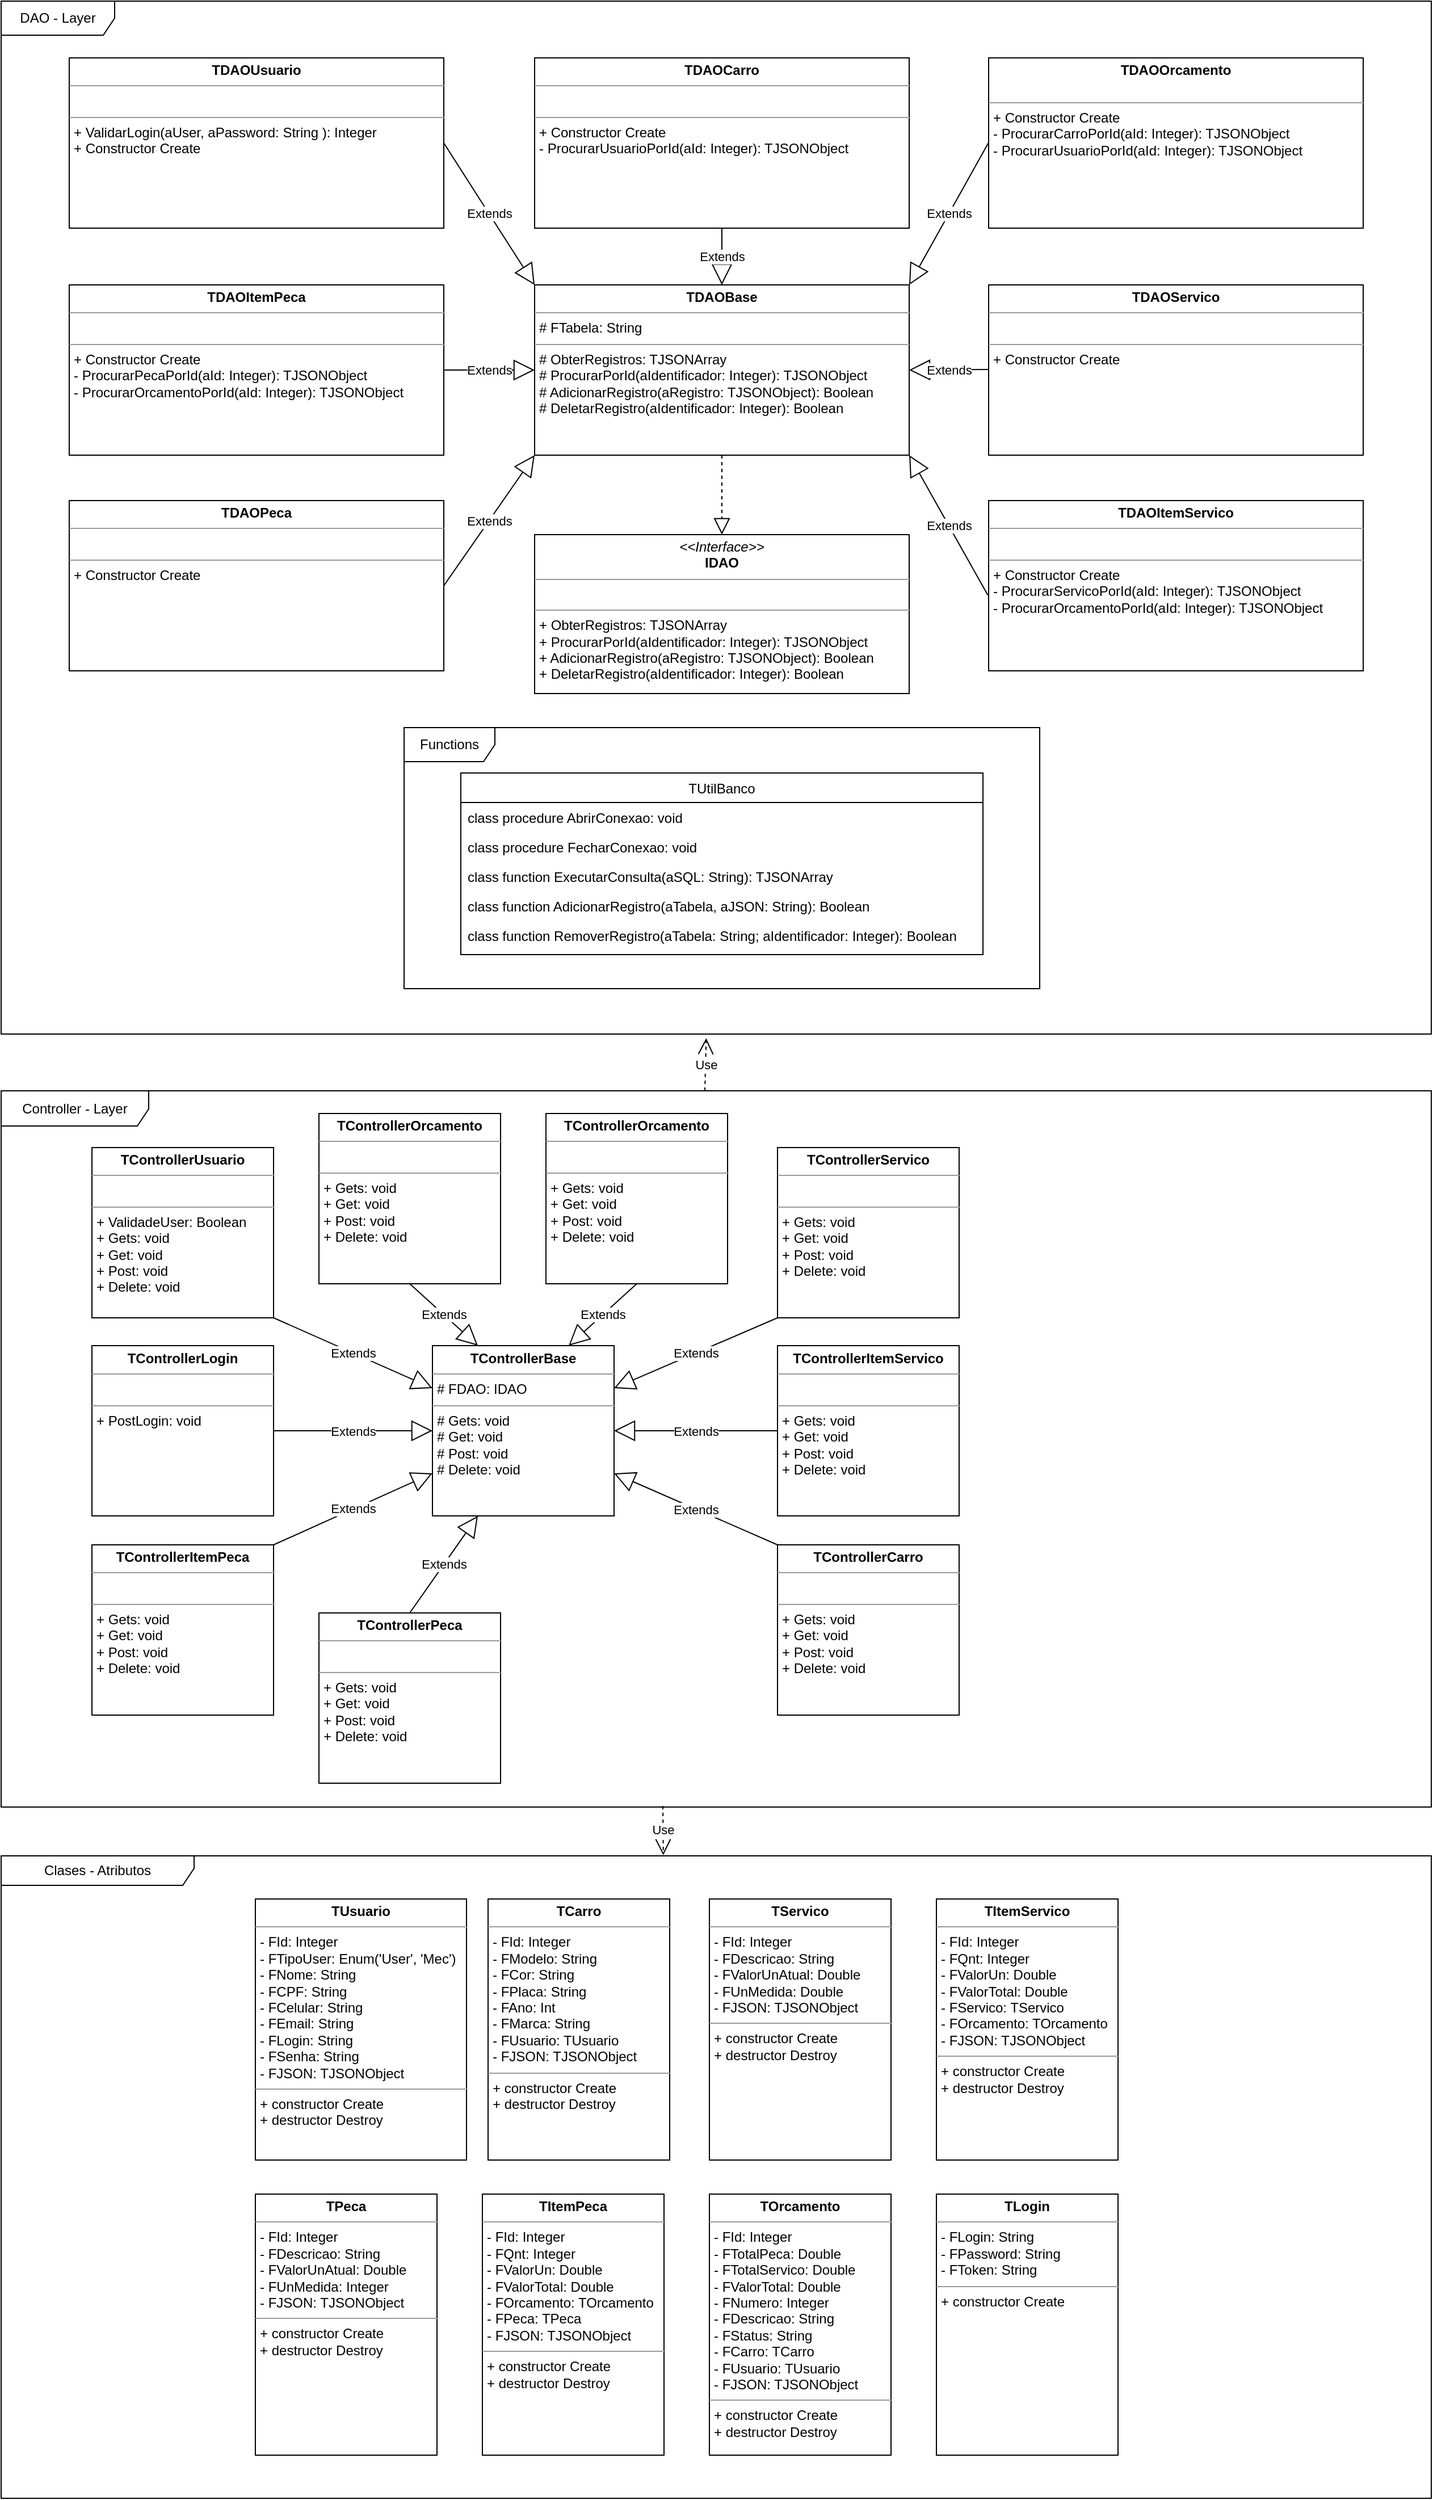 <mxfile version="21.0.2" type="device"><diagram name="Página-1" id="NFNeEsGHt-b9L0Vjn1Av"><mxGraphModel dx="1684" dy="409" grid="1" gridSize="10" guides="1" tooltips="1" connect="1" arrows="1" fold="1" page="1" pageScale="1" pageWidth="827" pageHeight="1169" math="0" shadow="0"><root><mxCell id="0"/><mxCell id="1" parent="0"/><mxCell id="5upnI4f3opndQECTyTIn-3" value="&lt;p style=&quot;margin:0px;margin-top:4px;text-align:center;&quot;&gt;&lt;b&gt;TDAOBase&lt;/b&gt;&lt;/p&gt;&lt;hr size=&quot;1&quot;&gt;&lt;p style=&quot;margin:0px;margin-left:4px;&quot;&gt;# FTabela: String&lt;/p&gt;&lt;hr size=&quot;1&quot;&gt;&lt;p style=&quot;margin:0px;margin-left:4px;&quot;&gt;# ObterRegistros: TJSONArray&lt;/p&gt;&lt;p style=&quot;margin:0px;margin-left:4px;&quot;&gt;# ProcurarPorId(aIdentificador: Integer): TJSONObject&lt;/p&gt;&lt;p style=&quot;margin:0px;margin-left:4px;&quot;&gt;# AdicionarRegistro(aRegistro: TJSONObject): Boolean&lt;/p&gt;&lt;p style=&quot;margin:0px;margin-left:4px;&quot;&gt;# DeletarRegistro(aIdentificador: Integer): Boolean&lt;/p&gt;" style="verticalAlign=top;align=left;overflow=fill;fontSize=12;fontFamily=Helvetica;html=1;" parent="1" vertex="1"><mxGeometry x="280" y="270" width="330" height="150" as="geometry"/></mxCell><mxCell id="5upnI4f3opndQECTyTIn-4" value="&lt;p style=&quot;margin:0px;margin-top:4px;text-align:center;&quot;&gt;&lt;b&gt;TDAOUsuario&lt;/b&gt;&lt;/p&gt;&lt;hr size=&quot;1&quot;&gt;&lt;p style=&quot;margin:0px;margin-left:4px;&quot;&gt;&lt;br&gt;&lt;/p&gt;&lt;hr size=&quot;1&quot;&gt;&lt;p style=&quot;margin:0px;margin-left:4px;&quot;&gt;+ ValidarLogin(aUser, aPassword: String ): Integer&lt;/p&gt;&lt;p style=&quot;margin:0px;margin-left:4px;&quot;&gt;&lt;span style=&quot;background-color: initial;&quot;&gt;+ Constructor Create&lt;br&gt;&lt;/span&gt;&lt;/p&gt;" style="verticalAlign=top;align=left;overflow=fill;fontSize=12;fontFamily=Helvetica;html=1;" parent="1" vertex="1"><mxGeometry x="-130" y="70" width="330" height="150" as="geometry"/></mxCell><mxCell id="5upnI4f3opndQECTyTIn-5" value="&lt;p style=&quot;margin:0px;margin-top:4px;text-align:center;&quot;&gt;&lt;b&gt;TDAOCarro&lt;/b&gt;&lt;/p&gt;&lt;hr size=&quot;1&quot;&gt;&lt;p style=&quot;margin:0px;margin-left:4px;&quot;&gt;&lt;br&gt;&lt;/p&gt;&lt;hr size=&quot;1&quot;&gt;&lt;p style=&quot;margin:0px;margin-left:4px;&quot;&gt;+ Constructor Create&lt;/p&gt;&lt;p style=&quot;margin:0px;margin-left:4px;&quot;&gt;- ProcurarUsuarioPorId(aId: Integer): TJSONObject&lt;/p&gt;&lt;p style=&quot;margin:0px;margin-left:4px;&quot;&gt;&lt;br&gt;&lt;/p&gt;&lt;p style=&quot;margin:0px;margin-left:4px;&quot;&gt;&lt;br&gt;&lt;br&gt;&lt;/p&gt;" style="verticalAlign=top;align=left;overflow=fill;fontSize=12;fontFamily=Helvetica;html=1;" parent="1" vertex="1"><mxGeometry x="280" y="70" width="330" height="150" as="geometry"/></mxCell><mxCell id="5upnI4f3opndQECTyTIn-6" value="&lt;p style=&quot;margin:0px;margin-top:4px;text-align:center;&quot;&gt;&lt;b&gt;TDAOItemPeca&lt;/b&gt;&lt;/p&gt;&lt;hr size=&quot;1&quot;&gt;&lt;p style=&quot;margin:0px;margin-left:4px;&quot;&gt;&lt;br&gt;&lt;/p&gt;&lt;hr size=&quot;1&quot;&gt;&lt;p style=&quot;margin:0px;margin-left:4px;&quot;&gt;+ Constructor Create&lt;/p&gt;&lt;p style=&quot;margin:0px;margin-left:4px;&quot;&gt;&lt;span style=&quot;background-color: initial;&quot;&gt;- ProcurarPecaPorId(aId: Integer): TJSONObject&lt;/span&gt;&lt;/p&gt;&lt;p style=&quot;margin:0px;margin-left:4px;&quot;&gt;- ProcurarOrcamentoPorId(aId: Integer): TJSONObject&lt;/p&gt;&lt;p style=&quot;margin:0px;margin-left:4px;&quot;&gt;&lt;br&gt;&lt;/p&gt;" style="verticalAlign=top;align=left;overflow=fill;fontSize=12;fontFamily=Helvetica;html=1;" parent="1" vertex="1"><mxGeometry x="-130" y="270" width="330" height="150" as="geometry"/></mxCell><mxCell id="5upnI4f3opndQECTyTIn-7" value="&lt;p style=&quot;margin:0px;margin-top:4px;text-align:center;&quot;&gt;&lt;b&gt;TDAOServico&lt;/b&gt;&lt;/p&gt;&lt;hr size=&quot;1&quot;&gt;&lt;p style=&quot;margin:0px;margin-left:4px;&quot;&gt;&lt;br&gt;&lt;/p&gt;&lt;hr size=&quot;1&quot;&gt;&lt;p style=&quot;margin:0px;margin-left:4px;&quot;&gt;+ Constructor Create&lt;/p&gt;" style="verticalAlign=top;align=left;overflow=fill;fontSize=12;fontFamily=Helvetica;html=1;" parent="1" vertex="1"><mxGeometry x="680" y="270" width="330" height="150" as="geometry"/></mxCell><mxCell id="5upnI4f3opndQECTyTIn-8" value="&lt;p style=&quot;margin:0px;margin-top:4px;text-align:center;&quot;&gt;&lt;b&gt;TDAOPeca&lt;/b&gt;&lt;/p&gt;&lt;hr size=&quot;1&quot;&gt;&lt;p style=&quot;margin:0px;margin-left:4px;&quot;&gt;&lt;br&gt;&lt;/p&gt;&lt;hr size=&quot;1&quot;&gt;&lt;p style=&quot;margin:0px;margin-left:4px;&quot;&gt;+ Constructor Create&lt;/p&gt;" style="verticalAlign=top;align=left;overflow=fill;fontSize=12;fontFamily=Helvetica;html=1;" parent="1" vertex="1"><mxGeometry x="-130" y="460" width="330" height="150" as="geometry"/></mxCell><mxCell id="5upnI4f3opndQECTyTIn-9" value="&lt;p style=&quot;margin:0px;margin-top:4px;text-align:center;&quot;&gt;&lt;b&gt;TDAOItemServico&lt;/b&gt;&lt;/p&gt;&lt;hr size=&quot;1&quot;&gt;&lt;p style=&quot;margin:0px;margin-left:4px;&quot;&gt;&lt;br&gt;&lt;/p&gt;&lt;hr size=&quot;1&quot;&gt;&lt;p style=&quot;border-color: var(--border-color); margin: 0px 0px 0px 4px;&quot;&gt;+ Constructor Create&lt;/p&gt;&lt;p style=&quot;border-color: var(--border-color); margin: 0px 0px 0px 4px;&quot;&gt;- ProcurarServicoPorId(aId: Integer): TJSONObject&lt;/p&gt;&lt;p style=&quot;border-color: var(--border-color); margin: 0px 0px 0px 4px;&quot;&gt;- ProcurarOrcamentoPorId(aId: Integer): TJSONObject&lt;br style=&quot;border-color: var(--border-color);&quot;&gt;&lt;br&gt;&lt;/p&gt;" style="verticalAlign=top;align=left;overflow=fill;fontSize=12;fontFamily=Helvetica;html=1;" parent="1" vertex="1"><mxGeometry x="680" y="460" width="330" height="150" as="geometry"/></mxCell><mxCell id="5upnI4f3opndQECTyTIn-10" value="&lt;p style=&quot;margin:0px;margin-top:4px;text-align:center;&quot;&gt;&lt;b&gt;TDAOOrcamento&lt;/b&gt;&lt;/p&gt;&lt;p style=&quot;margin:0px;margin-left:4px;&quot;&gt;&lt;br&gt;&lt;/p&gt;&lt;hr size=&quot;1&quot;&gt;&lt;p style=&quot;border-color: var(--border-color); margin: 0px 0px 0px 4px;&quot;&gt;+ Constructor Create&lt;/p&gt;&lt;p style=&quot;border-color: var(--border-color); margin: 0px 0px 0px 4px;&quot;&gt;- ProcurarCarroPorId(aId: Integer): TJSONObject&lt;/p&gt;&lt;p style=&quot;border-color: var(--border-color); margin: 0px 0px 0px 4px;&quot;&gt;- ProcurarUsuarioPorId(aId: Integer): TJSONObject&lt;br style=&quot;border-color: var(--border-color);&quot;&gt;&lt;br style=&quot;border-color: var(--border-color);&quot;&gt;&lt;br&gt;&lt;/p&gt;" style="verticalAlign=top;align=left;overflow=fill;fontSize=12;fontFamily=Helvetica;html=1;" parent="1" vertex="1"><mxGeometry x="680" y="70" width="330" height="150" as="geometry"/></mxCell><mxCell id="5upnI4f3opndQECTyTIn-14" value="Extends" style="endArrow=block;endSize=16;endFill=0;html=1;rounded=0;entryX=0;entryY=0.5;entryDx=0;entryDy=0;" parent="1" source="5upnI4f3opndQECTyTIn-6" target="5upnI4f3opndQECTyTIn-3" edge="1"><mxGeometry width="160" relative="1" as="geometry"><mxPoint x="170" y="345" as="sourcePoint"/><mxPoint x="330" y="345" as="targetPoint"/></mxGeometry></mxCell><mxCell id="5upnI4f3opndQECTyTIn-15" value="Extends" style="endArrow=block;endSize=16;endFill=0;html=1;rounded=0;entryX=0;entryY=1;entryDx=0;entryDy=0;exitX=1;exitY=0.5;exitDx=0;exitDy=0;" parent="1" source="5upnI4f3opndQECTyTIn-8" target="5upnI4f3opndQECTyTIn-3" edge="1"><mxGeometry width="160" relative="1" as="geometry"><mxPoint x="170" y="534.5" as="sourcePoint"/><mxPoint x="280" y="534.5" as="targetPoint"/></mxGeometry></mxCell><mxCell id="5upnI4f3opndQECTyTIn-16" value="Extends" style="endArrow=block;endSize=16;endFill=0;html=1;rounded=0;entryX=0;entryY=1;entryDx=0;entryDy=0;exitX=-0.002;exitY=0.556;exitDx=0;exitDy=0;exitPerimeter=0;" parent="1" source="5upnI4f3opndQECTyTIn-9" edge="1"><mxGeometry width="160" relative="1" as="geometry"><mxPoint x="500" y="534.5" as="sourcePoint"/><mxPoint x="610" y="420" as="targetPoint"/></mxGeometry></mxCell><mxCell id="5upnI4f3opndQECTyTIn-17" value="Extends" style="endArrow=block;endSize=16;endFill=0;html=1;rounded=0;entryX=1;entryY=0.5;entryDx=0;entryDy=0;" parent="1" target="5upnI4f3opndQECTyTIn-3" edge="1"><mxGeometry width="160" relative="1" as="geometry"><mxPoint x="680" y="344.5" as="sourcePoint"/><mxPoint x="790" y="344.5" as="targetPoint"/></mxGeometry></mxCell><mxCell id="5upnI4f3opndQECTyTIn-18" value="Extends" style="endArrow=block;endSize=16;endFill=0;html=1;rounded=0;entryX=0;entryY=0;entryDx=0;entryDy=0;exitX=1;exitY=0.5;exitDx=0;exitDy=0;" parent="1" source="5upnI4f3opndQECTyTIn-4" target="5upnI4f3opndQECTyTIn-3" edge="1"><mxGeometry width="160" relative="1" as="geometry"><mxPoint x="200" y="145" as="sourcePoint"/><mxPoint x="280" y="30" as="targetPoint"/></mxGeometry></mxCell><mxCell id="5upnI4f3opndQECTyTIn-19" value="Extends" style="endArrow=block;endSize=16;endFill=0;html=1;rounded=0;entryX=1;entryY=0;entryDx=0;entryDy=0;exitX=1;exitY=0.5;exitDx=0;exitDy=0;" parent="1" target="5upnI4f3opndQECTyTIn-3" edge="1"><mxGeometry width="160" relative="1" as="geometry"><mxPoint x="680" y="144.5" as="sourcePoint"/><mxPoint x="760" y="144.5" as="targetPoint"/></mxGeometry></mxCell><mxCell id="5upnI4f3opndQECTyTIn-22" value="Extends" style="endArrow=block;endSize=16;endFill=0;html=1;rounded=0;exitX=0.5;exitY=1;exitDx=0;exitDy=0;" parent="1" source="5upnI4f3opndQECTyTIn-5" target="5upnI4f3opndQECTyTIn-3" edge="1"><mxGeometry width="160" relative="1" as="geometry"><mxPoint x="690" y="354.5" as="sourcePoint"/><mxPoint x="620" y="355" as="targetPoint"/></mxGeometry></mxCell><mxCell id="5upnI4f3opndQECTyTIn-23" value="&lt;p style=&quot;margin:0px;margin-top:4px;text-align:center;&quot;&gt;&lt;i&gt;&amp;lt;&amp;lt;Interface&amp;gt;&amp;gt;&lt;/i&gt;&lt;br&gt;&lt;b&gt;IDAO&lt;/b&gt;&lt;/p&gt;&lt;hr size=&quot;1&quot;&gt;&lt;p style=&quot;margin:0px;margin-left:4px;&quot;&gt;&lt;br&gt;&lt;/p&gt;&lt;hr size=&quot;1&quot;&gt;&lt;p style=&quot;margin:0px;margin-left:4px;&quot;&gt;+ ObterRegistros: TJSONArray&lt;br style=&quot;border-color: var(--border-color);&quot;&gt;+ ProcurarPorId(aIdentificador: Integer): TJSONObject&lt;br&gt;&lt;/p&gt;&lt;p style=&quot;margin:0px;margin-left:4px;&quot;&gt;+ AdicionarRegistro(aRegistro: TJSONObject): Boolean&lt;/p&gt;&lt;p style=&quot;margin:0px;margin-left:4px;&quot;&gt;+ DeletarRegistro(aIdentificador: Integer): Boolean&lt;/p&gt;" style="verticalAlign=top;align=left;overflow=fill;fontSize=12;fontFamily=Helvetica;html=1;" parent="1" vertex="1"><mxGeometry x="280" y="490" width="330" height="140" as="geometry"/></mxCell><mxCell id="5upnI4f3opndQECTyTIn-25" value="" style="endArrow=block;dashed=1;endFill=0;endSize=12;html=1;rounded=0;exitX=0.5;exitY=1;exitDx=0;exitDy=0;" parent="1" source="5upnI4f3opndQECTyTIn-3" target="5upnI4f3opndQECTyTIn-23" edge="1"><mxGeometry width="160" relative="1" as="geometry"><mxPoint x="440" y="420" as="sourcePoint"/><mxPoint x="600" y="420" as="targetPoint"/></mxGeometry></mxCell><mxCell id="5upnI4f3opndQECTyTIn-26" value="DAO - Layer" style="shape=umlFrame;whiteSpace=wrap;html=1;pointerEvents=0;width=100;height=30;" parent="1" vertex="1"><mxGeometry x="-190" y="20" width="1260" height="910" as="geometry"/></mxCell><mxCell id="5upnI4f3opndQECTyTIn-27" value="Functions" style="shape=umlFrame;whiteSpace=wrap;html=1;pointerEvents=0;width=80;height=30;" parent="1" vertex="1"><mxGeometry x="165" y="660" width="560" height="230" as="geometry"/></mxCell><mxCell id="5upnI4f3opndQECTyTIn-28" value="TUtilBanco" style="swimlane;fontStyle=0;childLayout=stackLayout;horizontal=1;startSize=26;fillColor=none;horizontalStack=0;resizeParent=1;resizeParentMax=0;resizeLast=0;collapsible=1;marginBottom=0;" parent="1" vertex="1"><mxGeometry x="215" y="700" width="460" height="160" as="geometry"/></mxCell><mxCell id="5upnI4f3opndQECTyTIn-29" value="class procedure AbrirConexao: void" style="text;strokeColor=none;fillColor=none;align=left;verticalAlign=top;spacingLeft=4;spacingRight=4;overflow=hidden;rotatable=0;points=[[0,0.5],[1,0.5]];portConstraint=eastwest;" parent="5upnI4f3opndQECTyTIn-28" vertex="1"><mxGeometry y="26" width="460" height="26" as="geometry"/></mxCell><mxCell id="5upnI4f3opndQECTyTIn-30" value="class procedure FecharConexao: void" style="text;strokeColor=none;fillColor=none;align=left;verticalAlign=top;spacingLeft=4;spacingRight=4;overflow=hidden;rotatable=0;points=[[0,0.5],[1,0.5]];portConstraint=eastwest;" parent="5upnI4f3opndQECTyTIn-28" vertex="1"><mxGeometry y="52" width="460" height="26" as="geometry"/></mxCell><mxCell id="5upnI4f3opndQECTyTIn-32" value="class function ExecutarConsulta(aSQL: String): TJSONArray" style="text;strokeColor=none;fillColor=none;align=left;verticalAlign=top;spacingLeft=4;spacingRight=4;overflow=hidden;rotatable=0;points=[[0,0.5],[1,0.5]];portConstraint=eastwest;" parent="5upnI4f3opndQECTyTIn-28" vertex="1"><mxGeometry y="78" width="460" height="26" as="geometry"/></mxCell><mxCell id="5upnI4f3opndQECTyTIn-31" value="class function AdicionarRegistro(aTabela, aJSON: String): Boolean" style="text;strokeColor=none;fillColor=none;align=left;verticalAlign=top;spacingLeft=4;spacingRight=4;overflow=hidden;rotatable=0;points=[[0,0.5],[1,0.5]];portConstraint=eastwest;" parent="5upnI4f3opndQECTyTIn-28" vertex="1"><mxGeometry y="104" width="460" height="26" as="geometry"/></mxCell><mxCell id="5upnI4f3opndQECTyTIn-33" value="class function RemoverRegistro(aTabela: String; aIdentificador: Integer): Boolean" style="text;strokeColor=none;fillColor=none;align=left;verticalAlign=top;spacingLeft=4;spacingRight=4;overflow=hidden;rotatable=0;points=[[0,0.5],[1,0.5]];portConstraint=eastwest;" parent="5upnI4f3opndQECTyTIn-28" vertex="1"><mxGeometry y="130" width="460" height="30" as="geometry"/></mxCell><mxCell id="5upnI4f3opndQECTyTIn-34" value="Controller - Layer" style="shape=umlFrame;whiteSpace=wrap;html=1;pointerEvents=0;width=130;height=31;" parent="1" vertex="1"><mxGeometry x="-190" y="980" width="1260" height="631" as="geometry"/></mxCell><mxCell id="5upnI4f3opndQECTyTIn-35" value="&lt;p style=&quot;margin:0px;margin-top:4px;text-align:center;&quot;&gt;&lt;b&gt;TControllerLogin&lt;/b&gt;&lt;/p&gt;&lt;hr size=&quot;1&quot;&gt;&lt;p style=&quot;margin:0px;margin-left:4px;&quot;&gt;&lt;br&gt;&lt;/p&gt;&lt;hr size=&quot;1&quot;&gt;&lt;p style=&quot;margin:0px;margin-left:4px;&quot;&gt;+ PostLogin: void&lt;/p&gt;" style="verticalAlign=top;align=left;overflow=fill;fontSize=12;fontFamily=Helvetica;html=1;" parent="1" vertex="1"><mxGeometry x="-110" y="1204.5" width="160" height="150" as="geometry"/></mxCell><mxCell id="5upnI4f3opndQECTyTIn-36" value="&lt;p style=&quot;margin:0px;margin-top:4px;text-align:center;&quot;&gt;&lt;b&gt;TControllerBase&lt;/b&gt;&lt;/p&gt;&lt;hr size=&quot;1&quot;&gt;&lt;p style=&quot;margin:0px;margin-left:4px;&quot;&gt;# FDAO: IDAO&lt;/p&gt;&lt;hr size=&quot;1&quot;&gt;&lt;p style=&quot;margin:0px;margin-left:4px;&quot;&gt;# Gets: void&lt;/p&gt;&lt;p style=&quot;margin:0px;margin-left:4px;&quot;&gt;# Get: void&lt;/p&gt;&lt;p style=&quot;margin:0px;margin-left:4px;&quot;&gt;# Post: void&lt;/p&gt;&lt;p style=&quot;margin:0px;margin-left:4px;&quot;&gt;# Delete: void&lt;/p&gt;" style="verticalAlign=top;align=left;overflow=fill;fontSize=12;fontFamily=Helvetica;html=1;" parent="1" vertex="1"><mxGeometry x="190" y="1204.5" width="160" height="150" as="geometry"/></mxCell><mxCell id="5upnI4f3opndQECTyTIn-37" value="&lt;p style=&quot;margin:0px;margin-top:4px;text-align:center;&quot;&gt;&lt;b&gt;TControllerUsuario&lt;/b&gt;&lt;/p&gt;&lt;hr size=&quot;1&quot;&gt;&lt;p style=&quot;margin:0px;margin-left:4px;&quot;&gt;&lt;br&gt;&lt;/p&gt;&lt;hr size=&quot;1&quot;&gt;&lt;p style=&quot;margin:0px;margin-left:4px;&quot;&gt;+ ValidadeUser: Boolean&lt;/p&gt;&lt;p style=&quot;margin:0px;margin-left:4px;&quot;&gt;+ Gets: void&lt;/p&gt;&lt;p style=&quot;margin:0px;margin-left:4px;&quot;&gt;+ Get: void&lt;/p&gt;&lt;p style=&quot;margin:0px;margin-left:4px;&quot;&gt;+ Post: void&lt;/p&gt;&lt;p style=&quot;margin:0px;margin-left:4px;&quot;&gt;+ Delete: void&lt;/p&gt;" style="verticalAlign=top;align=left;overflow=fill;fontSize=12;fontFamily=Helvetica;html=1;" parent="1" vertex="1"><mxGeometry x="-110" y="1030" width="160" height="150" as="geometry"/></mxCell><mxCell id="5upnI4f3opndQECTyTIn-38" value="&lt;p style=&quot;margin:0px;margin-top:4px;text-align:center;&quot;&gt;&lt;b&gt;TControllerOrcamento&lt;/b&gt;&lt;/p&gt;&lt;hr size=&quot;1&quot;&gt;&lt;p style=&quot;margin:0px;margin-left:4px;&quot;&gt;&lt;br&gt;&lt;/p&gt;&lt;hr size=&quot;1&quot;&gt;&lt;p style=&quot;margin:0px;margin-left:4px;&quot;&gt;+ Gets: void&lt;/p&gt;&lt;p style=&quot;margin:0px;margin-left:4px;&quot;&gt;+ Get: void&lt;/p&gt;&lt;p style=&quot;margin:0px;margin-left:4px;&quot;&gt;+ Post: void&lt;/p&gt;&lt;p style=&quot;margin:0px;margin-left:4px;&quot;&gt;+ Delete: void&lt;/p&gt;" style="verticalAlign=top;align=left;overflow=fill;fontSize=12;fontFamily=Helvetica;html=1;" parent="1" vertex="1"><mxGeometry x="290" y="1000" width="160" height="150" as="geometry"/></mxCell><mxCell id="5upnI4f3opndQECTyTIn-39" value="&lt;p style=&quot;margin:0px;margin-top:4px;text-align:center;&quot;&gt;&lt;b&gt;TControllerServico&lt;/b&gt;&lt;/p&gt;&lt;hr size=&quot;1&quot;&gt;&lt;p style=&quot;margin:0px;margin-left:4px;&quot;&gt;&lt;br&gt;&lt;/p&gt;&lt;hr size=&quot;1&quot;&gt;&lt;p style=&quot;margin:0px;margin-left:4px;&quot;&gt;+ Gets: void&lt;/p&gt;&lt;p style=&quot;margin:0px;margin-left:4px;&quot;&gt;+ Get: void&lt;/p&gt;&lt;p style=&quot;margin:0px;margin-left:4px;&quot;&gt;+ Post: void&lt;/p&gt;&lt;p style=&quot;margin:0px;margin-left:4px;&quot;&gt;+ Delete: void&lt;/p&gt;" style="verticalAlign=top;align=left;overflow=fill;fontSize=12;fontFamily=Helvetica;html=1;" parent="1" vertex="1"><mxGeometry x="494" y="1030" width="160" height="150" as="geometry"/></mxCell><mxCell id="5upnI4f3opndQECTyTIn-40" value="&lt;p style=&quot;margin:0px;margin-top:4px;text-align:center;&quot;&gt;&lt;b&gt;TControllerItemPeca&lt;/b&gt;&lt;/p&gt;&lt;hr size=&quot;1&quot;&gt;&lt;p style=&quot;margin:0px;margin-left:4px;&quot;&gt;&lt;br&gt;&lt;/p&gt;&lt;hr size=&quot;1&quot;&gt;&lt;p style=&quot;margin:0px;margin-left:4px;&quot;&gt;+ Gets: void&lt;/p&gt;&lt;p style=&quot;margin:0px;margin-left:4px;&quot;&gt;+ Get: void&lt;/p&gt;&lt;p style=&quot;margin:0px;margin-left:4px;&quot;&gt;+ Post: void&lt;/p&gt;&lt;p style=&quot;margin:0px;margin-left:4px;&quot;&gt;+ Delete: void&lt;/p&gt;" style="verticalAlign=top;align=left;overflow=fill;fontSize=12;fontFamily=Helvetica;html=1;" parent="1" vertex="1"><mxGeometry x="-110" y="1380" width="160" height="150" as="geometry"/></mxCell><mxCell id="5upnI4f3opndQECTyTIn-41" value="&lt;p style=&quot;margin:0px;margin-top:4px;text-align:center;&quot;&gt;&lt;b&gt;TControllerPeca&lt;/b&gt;&lt;/p&gt;&lt;hr size=&quot;1&quot;&gt;&lt;p style=&quot;margin:0px;margin-left:4px;&quot;&gt;&lt;br&gt;&lt;/p&gt;&lt;hr size=&quot;1&quot;&gt;&lt;p style=&quot;margin:0px;margin-left:4px;&quot;&gt;+ Gets: void&lt;/p&gt;&lt;p style=&quot;margin:0px;margin-left:4px;&quot;&gt;+ Get: void&lt;/p&gt;&lt;p style=&quot;margin:0px;margin-left:4px;&quot;&gt;+ Post: void&lt;/p&gt;&lt;p style=&quot;margin:0px;margin-left:4px;&quot;&gt;+ Delete: void&lt;/p&gt;" style="verticalAlign=top;align=left;overflow=fill;fontSize=12;fontFamily=Helvetica;html=1;" parent="1" vertex="1"><mxGeometry x="90" y="1440" width="160" height="150" as="geometry"/></mxCell><mxCell id="5upnI4f3opndQECTyTIn-42" value="&lt;p style=&quot;margin:0px;margin-top:4px;text-align:center;&quot;&gt;&lt;b&gt;TControllerItemServico&lt;/b&gt;&lt;/p&gt;&lt;hr size=&quot;1&quot;&gt;&lt;p style=&quot;margin:0px;margin-left:4px;&quot;&gt;&lt;br&gt;&lt;/p&gt;&lt;hr size=&quot;1&quot;&gt;&lt;p style=&quot;margin:0px;margin-left:4px;&quot;&gt;+ Gets: void&lt;/p&gt;&lt;p style=&quot;margin:0px;margin-left:4px;&quot;&gt;+ Get: void&lt;/p&gt;&lt;p style=&quot;margin:0px;margin-left:4px;&quot;&gt;+ Post: void&lt;/p&gt;&lt;p style=&quot;margin:0px;margin-left:4px;&quot;&gt;+ Delete: void&lt;/p&gt;" style="verticalAlign=top;align=left;overflow=fill;fontSize=12;fontFamily=Helvetica;html=1;" parent="1" vertex="1"><mxGeometry x="494" y="1204.5" width="160" height="150" as="geometry"/></mxCell><mxCell id="5upnI4f3opndQECTyTIn-43" value="&lt;p style=&quot;margin:0px;margin-top:4px;text-align:center;&quot;&gt;&lt;b&gt;TControllerOrcamento&lt;/b&gt;&lt;/p&gt;&lt;hr size=&quot;1&quot;&gt;&lt;p style=&quot;margin:0px;margin-left:4px;&quot;&gt;&lt;br&gt;&lt;/p&gt;&lt;hr size=&quot;1&quot;&gt;&lt;p style=&quot;margin:0px;margin-left:4px;&quot;&gt;+ Gets: void&lt;/p&gt;&lt;p style=&quot;margin:0px;margin-left:4px;&quot;&gt;+ Get: void&lt;/p&gt;&lt;p style=&quot;margin:0px;margin-left:4px;&quot;&gt;+ Post: void&lt;/p&gt;&lt;p style=&quot;margin:0px;margin-left:4px;&quot;&gt;+ Delete: void&lt;/p&gt;" style="verticalAlign=top;align=left;overflow=fill;fontSize=12;fontFamily=Helvetica;html=1;" parent="1" vertex="1"><mxGeometry x="90" y="1000" width="160" height="150" as="geometry"/></mxCell><mxCell id="5upnI4f3opndQECTyTIn-44" value="&lt;p style=&quot;margin:0px;margin-top:4px;text-align:center;&quot;&gt;&lt;b&gt;TControllerCarro&lt;/b&gt;&lt;/p&gt;&lt;hr size=&quot;1&quot;&gt;&lt;p style=&quot;margin:0px;margin-left:4px;&quot;&gt;&lt;br&gt;&lt;/p&gt;&lt;hr size=&quot;1&quot;&gt;&lt;p style=&quot;margin:0px;margin-left:4px;&quot;&gt;+ Gets: void&lt;/p&gt;&lt;p style=&quot;margin:0px;margin-left:4px;&quot;&gt;+ Get: void&lt;/p&gt;&lt;p style=&quot;margin:0px;margin-left:4px;&quot;&gt;+ Post: void&lt;/p&gt;&lt;p style=&quot;margin:0px;margin-left:4px;&quot;&gt;+ Delete: void&lt;/p&gt;" style="verticalAlign=top;align=left;overflow=fill;fontSize=12;fontFamily=Helvetica;html=1;" parent="1" vertex="1"><mxGeometry x="494" y="1380" width="160" height="150" as="geometry"/></mxCell><mxCell id="5upnI4f3opndQECTyTIn-45" value="Extends" style="endArrow=block;endSize=16;endFill=0;html=1;rounded=0;entryX=0;entryY=0.75;entryDx=0;entryDy=0;exitX=1;exitY=0;exitDx=0;exitDy=0;" parent="1" source="5upnI4f3opndQECTyTIn-40" target="5upnI4f3opndQECTyTIn-36" edge="1"><mxGeometry width="160" relative="1" as="geometry"><mxPoint x="50" y="1455" as="sourcePoint"/><mxPoint x="210" y="1455" as="targetPoint"/></mxGeometry></mxCell><mxCell id="5upnI4f3opndQECTyTIn-46" value="Extends" style="endArrow=block;endSize=16;endFill=0;html=1;rounded=0;entryX=0;entryY=0.25;entryDx=0;entryDy=0;" parent="1" target="5upnI4f3opndQECTyTIn-36" edge="1"><mxGeometry width="160" relative="1" as="geometry"><mxPoint x="50" y="1180" as="sourcePoint"/><mxPoint x="190" y="1092" as="targetPoint"/></mxGeometry></mxCell><mxCell id="5upnI4f3opndQECTyTIn-47" value="Extends" style="endArrow=block;endSize=16;endFill=0;html=1;rounded=0;entryX=0;entryY=0.5;entryDx=0;entryDy=0;exitX=1;exitY=0.5;exitDx=0;exitDy=0;" parent="1" source="5upnI4f3opndQECTyTIn-35" target="5upnI4f3opndQECTyTIn-36" edge="1"><mxGeometry width="160" relative="1" as="geometry"><mxPoint x="50" y="1278" as="sourcePoint"/><mxPoint x="190" y="1190" as="targetPoint"/></mxGeometry></mxCell><mxCell id="5upnI4f3opndQECTyTIn-49" value="Extends" style="endArrow=block;endSize=16;endFill=0;html=1;rounded=0;entryX=0.25;entryY=0;entryDx=0;entryDy=0;exitX=0.5;exitY=1;exitDx=0;exitDy=0;" parent="1" source="5upnI4f3opndQECTyTIn-43" target="5upnI4f3opndQECTyTIn-36" edge="1"><mxGeometry width="160" relative="1" as="geometry"><mxPoint x="190" y="1180" as="sourcePoint"/><mxPoint x="330" y="1092" as="targetPoint"/></mxGeometry></mxCell><mxCell id="5upnI4f3opndQECTyTIn-50" value="Extends" style="endArrow=block;endSize=16;endFill=0;html=1;rounded=0;entryX=0.75;entryY=0;entryDx=0;entryDy=0;exitX=0.5;exitY=1;exitDx=0;exitDy=0;" parent="1" source="5upnI4f3opndQECTyTIn-38" target="5upnI4f3opndQECTyTIn-36" edge="1"><mxGeometry width="160" relative="1" as="geometry"><mxPoint x="90" y="1445" as="sourcePoint"/><mxPoint x="230" y="1357" as="targetPoint"/></mxGeometry></mxCell><mxCell id="5upnI4f3opndQECTyTIn-51" value="Extends" style="endArrow=block;endSize=16;endFill=0;html=1;rounded=0;entryX=0.25;entryY=1;entryDx=0;entryDy=0;exitX=0.5;exitY=0;exitDx=0;exitDy=0;" parent="1" source="5upnI4f3opndQECTyTIn-41" target="5upnI4f3opndQECTyTIn-36" edge="1"><mxGeometry width="160" relative="1" as="geometry"><mxPoint x="100" y="1455" as="sourcePoint"/><mxPoint x="240" y="1367" as="targetPoint"/></mxGeometry></mxCell><mxCell id="5upnI4f3opndQECTyTIn-52" value="Extends" style="endArrow=block;endSize=16;endFill=0;html=1;rounded=0;entryX=1;entryY=0.75;entryDx=0;entryDy=0;exitX=0;exitY=0;exitDx=0;exitDy=0;" parent="1" source="5upnI4f3opndQECTyTIn-44" target="5upnI4f3opndQECTyTIn-36" edge="1"><mxGeometry width="160" relative="1" as="geometry"><mxPoint x="350" y="1378" as="sourcePoint"/><mxPoint x="490" y="1290" as="targetPoint"/></mxGeometry></mxCell><mxCell id="5upnI4f3opndQECTyTIn-53" value="Extends" style="endArrow=block;endSize=16;endFill=0;html=1;rounded=0;entryX=1;entryY=0.25;entryDx=0;entryDy=0;exitX=0;exitY=1;exitDx=0;exitDy=0;" parent="1" source="5upnI4f3opndQECTyTIn-39" target="5upnI4f3opndQECTyTIn-36" edge="1"><mxGeometry width="160" relative="1" as="geometry"><mxPoint x="375" y="1278" as="sourcePoint"/><mxPoint x="515" y="1190" as="targetPoint"/></mxGeometry></mxCell><mxCell id="5upnI4f3opndQECTyTIn-54" value="Extends" style="endArrow=block;endSize=16;endFill=0;html=1;rounded=0;entryX=1;entryY=0.5;entryDx=0;entryDy=0;exitX=0;exitY=0.5;exitDx=0;exitDy=0;" parent="1" source="5upnI4f3opndQECTyTIn-42" target="5upnI4f3opndQECTyTIn-36" edge="1"><mxGeometry width="160" relative="1" as="geometry"><mxPoint x="130" y="1485" as="sourcePoint"/><mxPoint x="270" y="1397" as="targetPoint"/></mxGeometry></mxCell><mxCell id="5upnI4f3opndQECTyTIn-55" value="Use" style="endArrow=open;endSize=12;dashed=1;html=1;rounded=0;entryX=0.493;entryY=1.004;entryDx=0;entryDy=0;entryPerimeter=0;" parent="1" target="5upnI4f3opndQECTyTIn-26" edge="1"><mxGeometry width="160" relative="1" as="geometry"><mxPoint x="430" y="980" as="sourcePoint"/><mxPoint x="590" y="980" as="targetPoint"/></mxGeometry></mxCell><mxCell id="5upnI4f3opndQECTyTIn-56" value="Clases - Atributos" style="shape=umlFrame;whiteSpace=wrap;html=1;pointerEvents=0;width=170;height=26;" parent="1" vertex="1"><mxGeometry x="-190" y="1654" width="1260" height="566" as="geometry"/></mxCell><mxCell id="5upnI4f3opndQECTyTIn-58" value="&lt;p style=&quot;margin:0px;margin-top:4px;text-align:center;&quot;&gt;&lt;b&gt;TCarro&lt;/b&gt;&lt;/p&gt;&lt;hr size=&quot;1&quot;&gt;&lt;p style=&quot;border-color: var(--border-color); margin: 0px 0px 0px 4px;&quot;&gt;- FId: Integer&lt;/p&gt;&lt;p style=&quot;border-color: var(--border-color); margin: 0px 0px 0px 4px;&quot;&gt;- FModelo: String&lt;/p&gt;&lt;p style=&quot;border-color: var(--border-color); margin: 0px 0px 0px 4px;&quot;&gt;- FCor: String&lt;/p&gt;&lt;p style=&quot;border-color: var(--border-color); margin: 0px 0px 0px 4px;&quot;&gt;- FPlaca: String&lt;/p&gt;&lt;p style=&quot;border-color: var(--border-color); margin: 0px 0px 0px 4px;&quot;&gt;- FAno: Int&lt;/p&gt;&lt;p style=&quot;border-color: var(--border-color); margin: 0px 0px 0px 4px;&quot;&gt;- FMarca: String&lt;/p&gt;&lt;p style=&quot;border-color: var(--border-color); margin: 0px 0px 0px 4px;&quot;&gt;- FUsuario: TUsuario&lt;/p&gt;&lt;p style=&quot;border-color: var(--border-color); margin: 0px 0px 0px 4px;&quot;&gt;- FJSON: TJSONObject&lt;br&gt;&lt;/p&gt;&lt;hr size=&quot;1&quot;&gt;&lt;p style=&quot;margin:0px;margin-left:4px;&quot;&gt;+ constructor Create&lt;/p&gt;&lt;p style=&quot;margin:0px;margin-left:4px;&quot;&gt;+ destructor Destroy&lt;/p&gt;" style="verticalAlign=top;align=left;overflow=fill;fontSize=12;fontFamily=Helvetica;html=1;" parent="1" vertex="1"><mxGeometry x="239" y="1692" width="160" height="230" as="geometry"/></mxCell><mxCell id="5upnI4f3opndQECTyTIn-59" value="&lt;p style=&quot;margin:0px;margin-top:4px;text-align:center;&quot;&gt;&lt;b&gt;TServico&lt;/b&gt;&lt;/p&gt;&lt;hr size=&quot;1&quot;&gt;&lt;p style=&quot;border-color: var(--border-color); margin: 0px 0px 0px 4px;&quot;&gt;- FId: Integer&lt;/p&gt;&lt;p style=&quot;border-color: var(--border-color); margin: 0px 0px 0px 4px;&quot;&gt;- FDescricao: String&lt;/p&gt;&lt;p style=&quot;border-color: var(--border-color); margin: 0px 0px 0px 4px;&quot;&gt;- FValorUnAtual: Double&lt;/p&gt;&lt;p style=&quot;border-color: var(--border-color); margin: 0px 0px 0px 4px;&quot;&gt;- FUnMedida: Double&lt;/p&gt;&lt;p style=&quot;border-color: var(--border-color); margin: 0px 0px 0px 4px;&quot;&gt;- FJSON: TJSONObject&lt;br&gt;&lt;/p&gt;&lt;hr size=&quot;1&quot;&gt;&lt;p style=&quot;border-color: var(--border-color); margin: 0px 0px 0px 4px;&quot;&gt;+ constructor Create&lt;/p&gt;&lt;p style=&quot;border-color: var(--border-color); margin: 0px 0px 0px 4px;&quot;&gt;+ destructor Destroy&lt;/p&gt;" style="verticalAlign=top;align=left;overflow=fill;fontSize=12;fontFamily=Helvetica;html=1;" parent="1" vertex="1"><mxGeometry x="434" y="1692" width="160" height="230" as="geometry"/></mxCell><mxCell id="5upnI4f3opndQECTyTIn-60" value="&lt;p style=&quot;margin:0px;margin-top:4px;text-align:center;&quot;&gt;&lt;b&gt;TItemServico&lt;/b&gt;&lt;/p&gt;&lt;hr size=&quot;1&quot;&gt;&lt;p style=&quot;border-color: var(--border-color); margin: 0px 0px 0px 4px;&quot;&gt;- FId: Integer&lt;/p&gt;&lt;p style=&quot;border-color: var(--border-color); margin: 0px 0px 0px 4px;&quot;&gt;- FQnt: Integer&lt;/p&gt;&lt;p style=&quot;border-color: var(--border-color); margin: 0px 0px 0px 4px;&quot;&gt;- FValorUn: Double&lt;/p&gt;&lt;p style=&quot;border-color: var(--border-color); margin: 0px 0px 0px 4px;&quot;&gt;- FValorTotal: Double&lt;/p&gt;&lt;p style=&quot;border-color: var(--border-color); margin: 0px 0px 0px 4px;&quot;&gt;- FServico: TServico&lt;/p&gt;&lt;p style=&quot;border-color: var(--border-color); margin: 0px 0px 0px 4px;&quot;&gt;- FOrcamento: TOrcamento&lt;/p&gt;&lt;p style=&quot;border-color: var(--border-color); margin: 0px 0px 0px 4px;&quot;&gt;- FJSON: TJSONObject&lt;br&gt;&lt;/p&gt;&lt;hr size=&quot;1&quot;&gt;&lt;p style=&quot;border-color: var(--border-color); margin: 0px 0px 0px 4px;&quot;&gt;+ constructor Create&lt;/p&gt;&lt;p style=&quot;border-color: var(--border-color); margin: 0px 0px 0px 4px;&quot;&gt;+ destructor Destroy&lt;/p&gt;" style="verticalAlign=top;align=left;overflow=fill;fontSize=12;fontFamily=Helvetica;html=1;" parent="1" vertex="1"><mxGeometry x="634" y="1692" width="160" height="230" as="geometry"/></mxCell><mxCell id="5upnI4f3opndQECTyTIn-61" value="&lt;p style=&quot;margin:0px;margin-top:4px;text-align:center;&quot;&gt;&lt;b&gt;TPeca&lt;/b&gt;&lt;/p&gt;&lt;hr size=&quot;1&quot;&gt;&lt;p style=&quot;border-color: var(--border-color); margin: 0px 0px 0px 4px;&quot;&gt;- FId: Integer&lt;/p&gt;&lt;p style=&quot;border-color: var(--border-color); margin: 0px 0px 0px 4px;&quot;&gt;- FDescricao: String&lt;/p&gt;&lt;p style=&quot;border-color: var(--border-color); margin: 0px 0px 0px 4px;&quot;&gt;- FValorUnAtual: Double&lt;/p&gt;&lt;p style=&quot;border-color: var(--border-color); margin: 0px 0px 0px 4px;&quot;&gt;- FUnMedida: Integer&lt;/p&gt;&lt;p style=&quot;border-color: var(--border-color); margin: 0px 0px 0px 4px;&quot;&gt;- FJSON: TJSONObject&lt;br&gt;&lt;/p&gt;&lt;hr size=&quot;1&quot;&gt;&lt;p style=&quot;border-color: var(--border-color); margin: 0px 0px 0px 4px;&quot;&gt;+ constructor Create&lt;/p&gt;&lt;p style=&quot;border-color: var(--border-color); margin: 0px 0px 0px 4px;&quot;&gt;+ destructor Destroy&lt;/p&gt;" style="verticalAlign=top;align=left;overflow=fill;fontSize=12;fontFamily=Helvetica;html=1;" parent="1" vertex="1"><mxGeometry x="34" y="1952" width="160" height="230" as="geometry"/></mxCell><mxCell id="5upnI4f3opndQECTyTIn-62" value="&lt;p style=&quot;margin:0px;margin-top:4px;text-align:center;&quot;&gt;&lt;b&gt;TItemPeca&lt;/b&gt;&lt;/p&gt;&lt;hr size=&quot;1&quot;&gt;&lt;p style=&quot;border-color: var(--border-color); margin: 0px 0px 0px 4px;&quot;&gt;- FId: Integer&lt;/p&gt;&lt;p style=&quot;border-color: var(--border-color); margin: 0px 0px 0px 4px;&quot;&gt;- FQnt: Integer&lt;/p&gt;&lt;p style=&quot;border-color: var(--border-color); margin: 0px 0px 0px 4px;&quot;&gt;- FValorUn: Double&lt;/p&gt;&lt;p style=&quot;border-color: var(--border-color); margin: 0px 0px 0px 4px;&quot;&gt;- FValorTotal: Double&lt;/p&gt;&lt;p style=&quot;border-color: var(--border-color); margin: 0px 0px 0px 4px;&quot;&gt;- FOrcamento: TOrcamento&lt;/p&gt;&lt;p style=&quot;border-color: var(--border-color); margin: 0px 0px 0px 4px;&quot;&gt;- FPeca: TPeca&lt;/p&gt;&lt;p style=&quot;border-color: var(--border-color); margin: 0px 0px 0px 4px;&quot;&gt;- FJSON: TJSONObject&lt;br&gt;&lt;/p&gt;&lt;hr size=&quot;1&quot;&gt;&lt;p style=&quot;border-color: var(--border-color); margin: 0px 0px 0px 4px;&quot;&gt;+ constructor Create&lt;/p&gt;&lt;p style=&quot;border-color: var(--border-color); margin: 0px 0px 0px 4px;&quot;&gt;+ destructor Destroy&lt;/p&gt;" style="verticalAlign=top;align=left;overflow=fill;fontSize=12;fontFamily=Helvetica;html=1;" parent="1" vertex="1"><mxGeometry x="234" y="1952" width="160" height="230" as="geometry"/></mxCell><mxCell id="5upnI4f3opndQECTyTIn-64" value="&lt;p style=&quot;margin:0px;margin-top:4px;text-align:center;&quot;&gt;&lt;b&gt;TUsuario&lt;/b&gt;&lt;/p&gt;&lt;hr size=&quot;1&quot;&gt;&lt;p style=&quot;border-color: var(--border-color); margin: 0px 0px 0px 4px;&quot;&gt;- FId: Integer&lt;/p&gt;&lt;p style=&quot;border-color: var(--border-color); margin: 0px 0px 0px 4px;&quot;&gt;- FTipoUser: Enum('User', 'Mec')&lt;/p&gt;&lt;p style=&quot;border-color: var(--border-color); margin: 0px 0px 0px 4px;&quot;&gt;- FNome: String&lt;/p&gt;&lt;p style=&quot;border-color: var(--border-color); margin: 0px 0px 0px 4px;&quot;&gt;- FCPF: String&lt;/p&gt;&lt;p style=&quot;border-color: var(--border-color); margin: 0px 0px 0px 4px;&quot;&gt;- FCelular: String&lt;/p&gt;&lt;p style=&quot;border-color: var(--border-color); margin: 0px 0px 0px 4px;&quot;&gt;- FEmail: String&lt;/p&gt;&lt;p style=&quot;border-color: var(--border-color); margin: 0px 0px 0px 4px;&quot;&gt;- FLogin: String&lt;/p&gt;&lt;p style=&quot;border-color: var(--border-color); margin: 0px 0px 0px 4px;&quot;&gt;- FSenha: String&lt;/p&gt;&lt;p style=&quot;border-color: var(--border-color); margin: 0px 0px 0px 4px;&quot;&gt;- FJSON: TJSONObject&lt;/p&gt;&lt;hr size=&quot;1&quot;&gt;&lt;p style=&quot;margin:0px;margin-left:4px;&quot;&gt;+ constructor Create&lt;/p&gt;&lt;p style=&quot;margin:0px;margin-left:4px;&quot;&gt;+ destructor Destroy&lt;/p&gt;" style="verticalAlign=top;align=left;overflow=fill;fontSize=12;fontFamily=Helvetica;html=1;" parent="1" vertex="1"><mxGeometry x="34" y="1692" width="186" height="230" as="geometry"/></mxCell><mxCell id="5upnI4f3opndQECTyTIn-65" value="&lt;p style=&quot;margin:0px;margin-top:4px;text-align:center;&quot;&gt;&lt;b&gt;TOrcamento&lt;/b&gt;&lt;/p&gt;&lt;hr size=&quot;1&quot;&gt;&lt;p style=&quot;border-color: var(--border-color); margin: 0px 0px 0px 4px;&quot;&gt;- FId: Integer&lt;/p&gt;&lt;p style=&quot;border-color: var(--border-color); margin: 0px 0px 0px 4px;&quot;&gt;- FTotalPeca: Double&lt;/p&gt;&lt;p style=&quot;border-color: var(--border-color); margin: 0px 0px 0px 4px;&quot;&gt;- FTotalServico: Double&lt;/p&gt;&lt;p style=&quot;border-color: var(--border-color); margin: 0px 0px 0px 4px;&quot;&gt;- FValorTotal: Double&lt;/p&gt;&lt;p style=&quot;border-color: var(--border-color); margin: 0px 0px 0px 4px;&quot;&gt;- FNumero: Integer&lt;/p&gt;&lt;p style=&quot;border-color: var(--border-color); margin: 0px 0px 0px 4px;&quot;&gt;- FDescricao: String&lt;/p&gt;&lt;p style=&quot;border-color: var(--border-color); margin: 0px 0px 0px 4px;&quot;&gt;- FStatus: String&lt;/p&gt;&lt;p style=&quot;border-color: var(--border-color); margin: 0px 0px 0px 4px;&quot;&gt;- FCarro: TCarro&lt;/p&gt;&lt;p style=&quot;border-color: var(--border-color); margin: 0px 0px 0px 4px;&quot;&gt;- FUsuario: TUsuario&lt;/p&gt;&lt;p style=&quot;border-color: var(--border-color); margin: 0px 0px 0px 4px;&quot;&gt;- FJSON: TJSONObject&lt;br&gt;&lt;/p&gt;&lt;hr size=&quot;1&quot;&gt;&lt;p style=&quot;border-color: var(--border-color); margin: 0px 0px 0px 4px;&quot;&gt;+ constructor Create&lt;/p&gt;&lt;p style=&quot;border-color: var(--border-color); margin: 0px 0px 0px 4px;&quot;&gt;+ destructor Destroy&lt;/p&gt;" style="verticalAlign=top;align=left;overflow=fill;fontSize=12;fontFamily=Helvetica;html=1;" parent="1" vertex="1"><mxGeometry x="434" y="1952" width="160" height="230" as="geometry"/></mxCell><mxCell id="5upnI4f3opndQECTyTIn-66" value="&lt;p style=&quot;margin:0px;margin-top:4px;text-align:center;&quot;&gt;&lt;b&gt;TLogin&lt;/b&gt;&lt;/p&gt;&lt;hr size=&quot;1&quot;&gt;&lt;p style=&quot;border-color: var(--border-color); margin: 0px 0px 0px 4px;&quot;&gt;- FLogin: String&lt;/p&gt;&lt;p style=&quot;border-color: var(--border-color); margin: 0px 0px 0px 4px;&quot;&gt;- FPassword: String&lt;/p&gt;&lt;p style=&quot;border-color: var(--border-color); margin: 0px 0px 0px 4px;&quot;&gt;- FToken: String&lt;/p&gt;&lt;hr size=&quot;1&quot;&gt;&lt;p style=&quot;border-color: var(--border-color); margin: 0px 0px 0px 4px;&quot;&gt;+ constructor Create&lt;/p&gt;" style="verticalAlign=top;align=left;overflow=fill;fontSize=12;fontFamily=Helvetica;html=1;" parent="1" vertex="1"><mxGeometry x="634" y="1952" width="160" height="230" as="geometry"/></mxCell><mxCell id="5upnI4f3opndQECTyTIn-67" value="Use" style="endArrow=open;endSize=12;dashed=1;html=1;rounded=0;entryX=0.463;entryY=-0.001;entryDx=0;entryDy=0;entryPerimeter=0;" parent="1" target="5upnI4f3opndQECTyTIn-56" edge="1"><mxGeometry width="160" relative="1" as="geometry"><mxPoint x="393" y="1610" as="sourcePoint"/><mxPoint x="395" y="1560" as="targetPoint"/></mxGeometry></mxCell></root></mxGraphModel></diagram></mxfile>